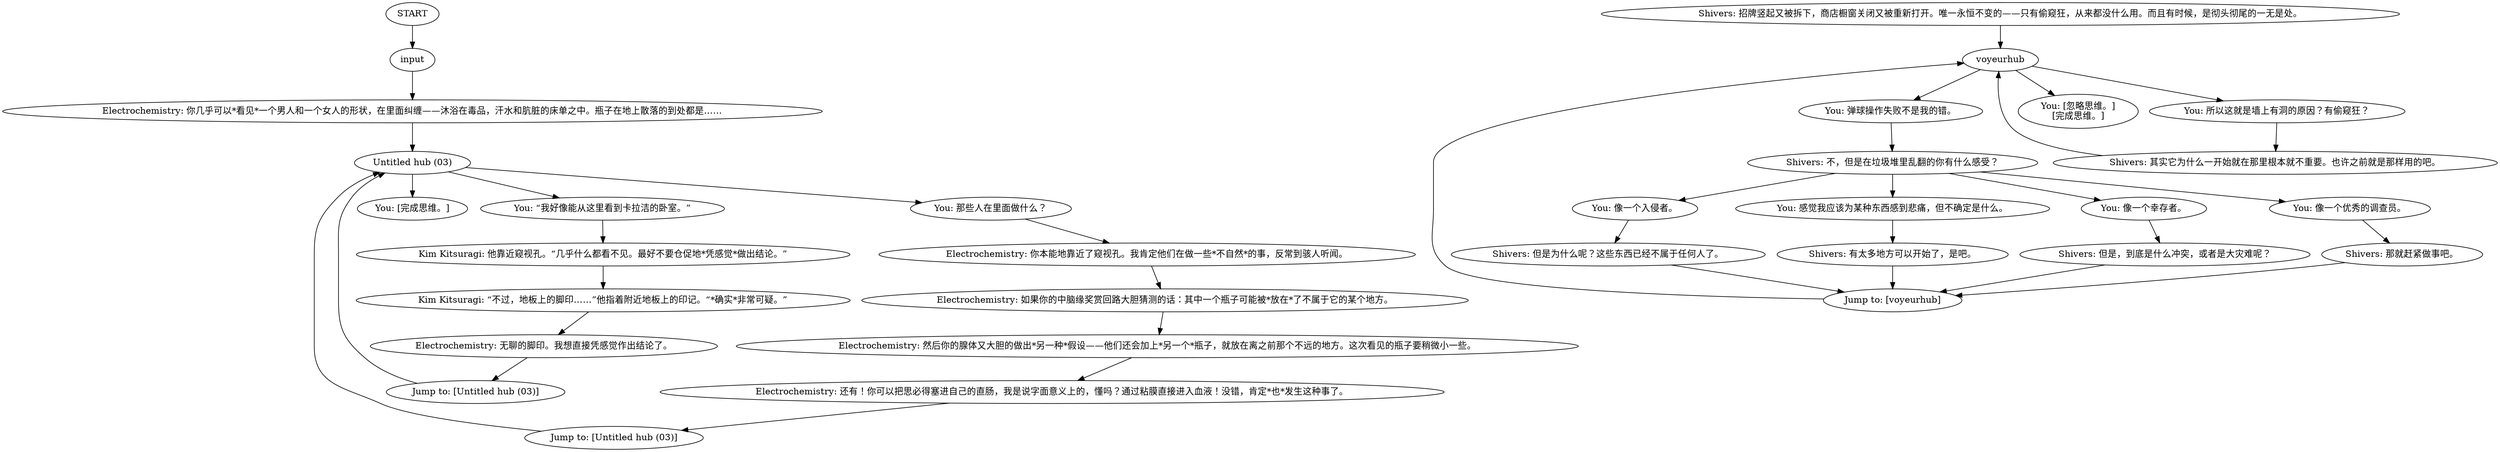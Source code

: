 # WHIRLING F3 ORB / peephole shivers
# 1. Doomed felt.
#2. This is not just a hole -- this is a peephole.
# ==================================================
digraph G {
	  0 [label="START"];
	  1 [label="input"];
	  2 [label="Electrochemistry: 然后你的腺体又大胆的做出*另一种*假设——他们还会加上*另一个*瓶子，就放在离之前那个不远的地方。这次看见的瓶子要稍微小一些。"];
	  3 [label="Shivers: 招牌竖起又被拆下，商店橱窗关闭又被重新打开。唯一永恒不变的——只有偷窥狂，从来都没什么用。而且有时候，是彻头彻尾的一无是处。"];
	  5 [label="You: 像一个优秀的调查员。"];
	  6 [label="Shivers: 但是为什么呢？这些东西已经不属于任何人了。"];
	  7 [label="Kim Kitsuragi: 他靠近窥视孔。“几乎什么都看不见。最好不要仓促地*凭感觉*做出结论。”"];
	  8 [label="Electrochemistry: 无聊的脚印。我想直接凭感觉作出结论了。"];
	  9 [label="Shivers: 但是，到底是什么冲突，或者是大灾难呢？"];
	  10 [label="Shivers: 有太多地方可以开始了，是吧。"];
	  11 [label="You: “我好像能从这里看到卡拉洁的卧室。”"];
	  12 [label="Shivers: 其实它为什么一开始就在那里根本就不重要。也许之前就是那样用的吧。"];
	  13 [label="Untitled hub (03)"];
	  14 [label="You: 像一个入侵者。"];
	  15 [label="Jump to: [voyeurhub]"];
	  16 [label="Kim Kitsuragi: “不过，地板上的脚印……”他指着附近地板上的印记。“*确实*非常可疑。”"];
	  17 [label="Shivers: 那就赶紧做事吧。"];
	  18 [label="Electrochemistry: 如果你的中脑缘奖赏回路大胆猜测的话：其中一个瓶子可能被*放在*了不属于它的某个地方。"];
	  19 [label="Jump to: [Untitled hub (03)]"];
	  20 [label="You: 感觉我应该为某种东西感到悲痛，但不确定是什么。"];
	  21 [label="You: 弹球操作失败不是我的错。"];
	  22 [label="Jump to: [Untitled hub (03)]"];
	  23 [label="Electrochemistry: 还有！你可以把思必得塞进自己的直肠，我是说字面意义上的，懂吗？通过粘膜直接进入血液！没错，肯定*也*发生这种事了。"];
	  24 [label="You: [忽略思维。]\n[完成思维。]"];
	  25 [label="Shivers: 不，但是在垃圾堆里乱翻的你有什么感受？"];
	  26 [label="Electrochemistry: 你几乎可以*看见*一个男人和一个女人的形状，在里面纠缠——沐浴在毒品，汗水和肮脏的床单之中。瓶子在地上散落的到处都是……"];
	  27 [label="voyeurhub"];
	  28 [label="You: 那些人在里面做什么？"];
	  29 [label="You: [完成思维。]"];
	  30 [label="Electrochemistry: 你本能地靠近了窥视孔。我肯定他们在做一些*不自然*的事，反常到骇人听闻。"];
	  31 [label="You: 所以这就是墙上有洞的原因？有偷窥狂？"];
	  32 [label="You: 像一个幸存者。"];
	  0 -> 1
	  1 -> 26
	  2 -> 23
	  3 -> 27
	  5 -> 17
	  6 -> 15
	  7 -> 16
	  8 -> 19
	  9 -> 15
	  10 -> 15
	  11 -> 7
	  12 -> 27
	  13 -> 11
	  13 -> 28
	  13 -> 29
	  14 -> 6
	  15 -> 27
	  16 -> 8
	  17 -> 15
	  18 -> 2
	  19 -> 13
	  20 -> 10
	  21 -> 25
	  22 -> 13
	  23 -> 22
	  25 -> 32
	  25 -> 20
	  25 -> 5
	  25 -> 14
	  26 -> 13
	  27 -> 24
	  27 -> 21
	  27 -> 31
	  28 -> 30
	  30 -> 18
	  31 -> 12
	  32 -> 9
}

